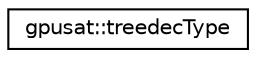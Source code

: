 digraph "Graphical Class Hierarchy"
{
 // INTERACTIVE_SVG=YES
 // LATEX_PDF_SIZE
  edge [fontname="Helvetica",fontsize="10",labelfontname="Helvetica",labelfontsize="10"];
  node [fontname="Helvetica",fontsize="10",shape=record];
  rankdir="LR";
  Node0 [label="gpusat::treedecType",height=0.2,width=0.4,color="black", fillcolor="white", style="filled",URL="$structgpusat_1_1treedec_type.html",tooltip="type for saving a tree decomposition"];
}
